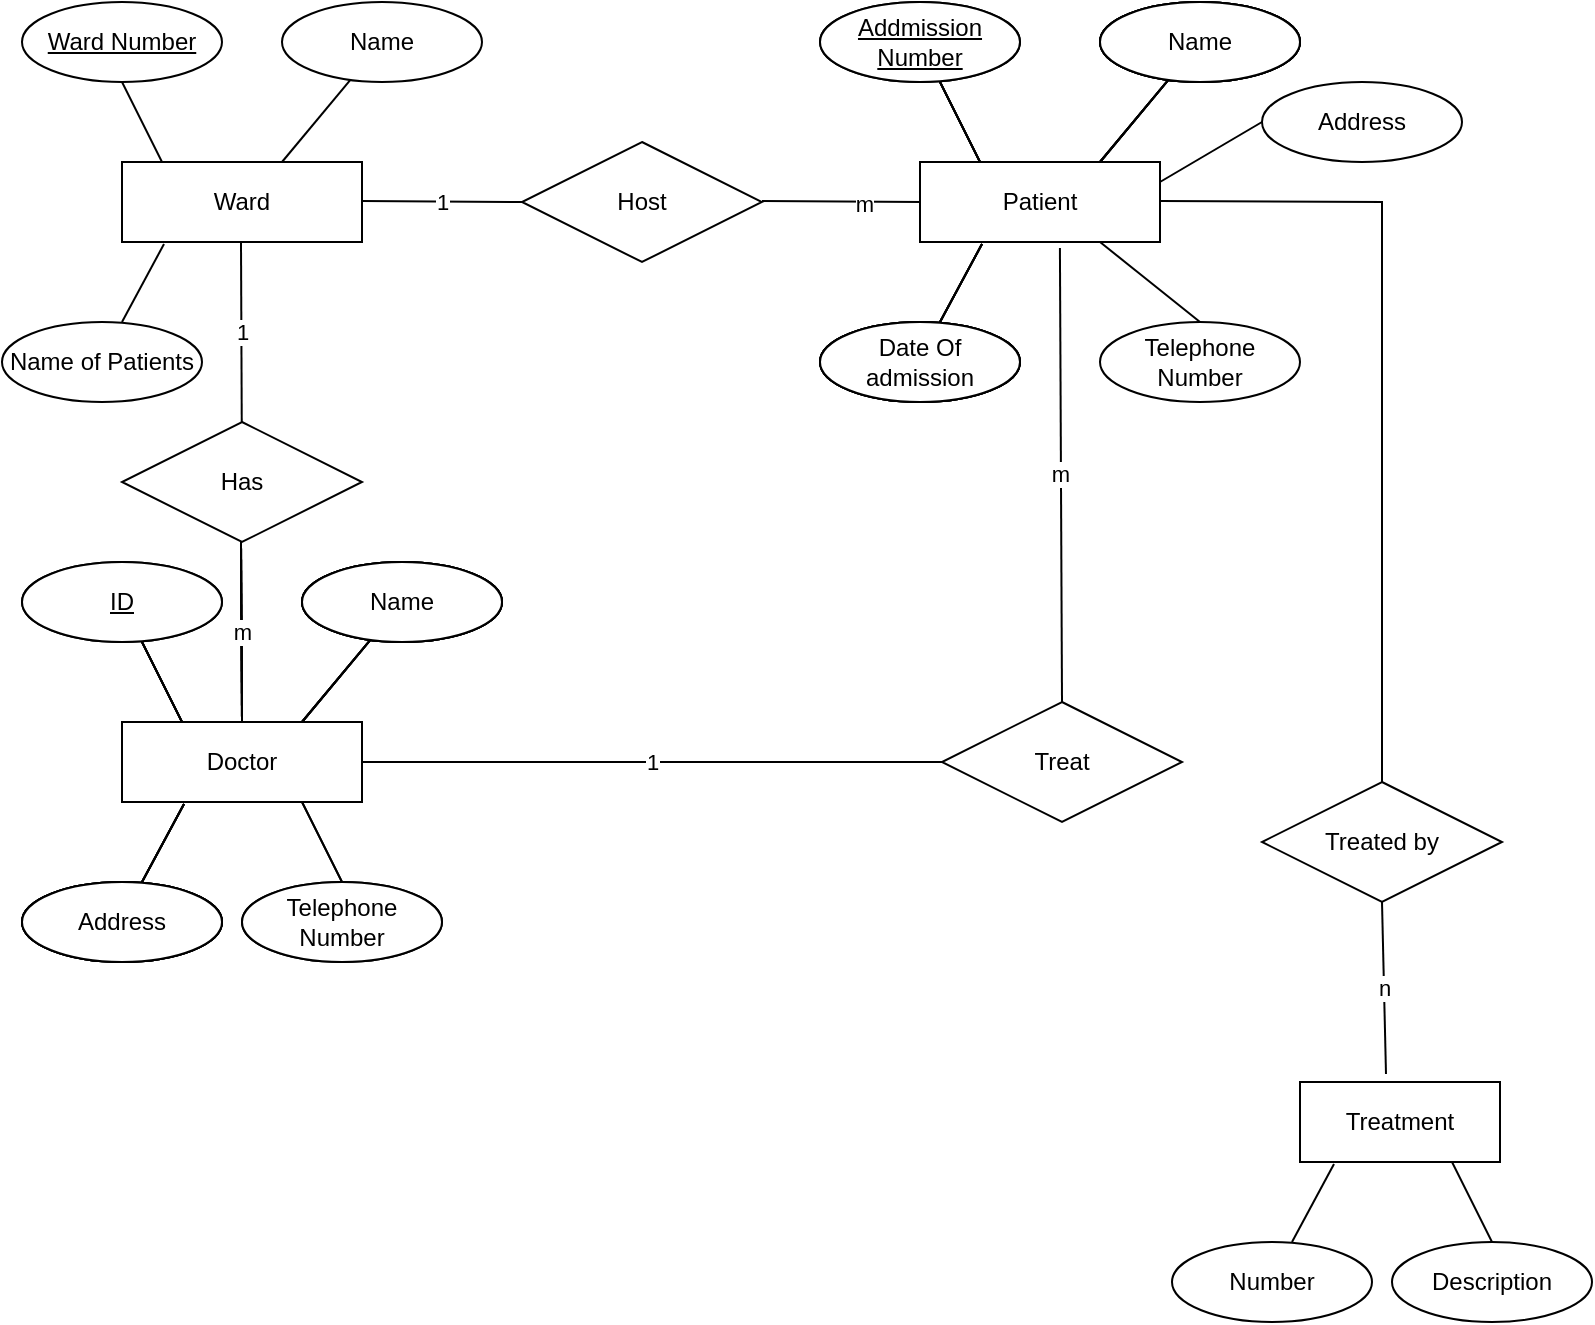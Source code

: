 <mxfile version="21.5.0" type="device">
  <diagram name="Page-1" id="eDkCeHle7_VE5sGdCCSo">
    <mxGraphModel dx="864" dy="516" grid="1" gridSize="10" guides="1" tooltips="1" connect="1" arrows="1" fold="1" page="1" pageScale="1" pageWidth="850" pageHeight="1100" math="0" shadow="0">
      <root>
        <mxCell id="0" />
        <mxCell id="1" parent="0" />
        <mxCell id="k0mcQcMzuhZOdmnRrV_q-1" value="Ward" style="rounded=0;whiteSpace=wrap;html=1;" vertex="1" parent="1">
          <mxGeometry x="70" y="80" width="120" height="40" as="geometry" />
        </mxCell>
        <mxCell id="k0mcQcMzuhZOdmnRrV_q-2" value="" style="endArrow=none;html=1;rounded=0;" edge="1" parent="1">
          <mxGeometry width="50" height="50" relative="1" as="geometry">
            <mxPoint x="90" y="80" as="sourcePoint" />
            <mxPoint x="70" y="40" as="targetPoint" />
          </mxGeometry>
        </mxCell>
        <mxCell id="k0mcQcMzuhZOdmnRrV_q-4" value="" style="endArrow=none;html=1;rounded=0;" edge="1" parent="1" target="k0mcQcMzuhZOdmnRrV_q-5">
          <mxGeometry relative="1" as="geometry">
            <mxPoint x="150" y="80" as="sourcePoint" />
            <mxPoint x="190" y="40" as="targetPoint" />
          </mxGeometry>
        </mxCell>
        <mxCell id="k0mcQcMzuhZOdmnRrV_q-5" value="Name" style="ellipse;whiteSpace=wrap;html=1;align=center;" vertex="1" parent="1">
          <mxGeometry x="150" width="100" height="40" as="geometry" />
        </mxCell>
        <mxCell id="k0mcQcMzuhZOdmnRrV_q-6" value="" style="endArrow=none;html=1;rounded=0;entryX=0.175;entryY=1.025;entryDx=0;entryDy=0;entryPerimeter=0;" edge="1" parent="1" target="k0mcQcMzuhZOdmnRrV_q-1">
          <mxGeometry relative="1" as="geometry">
            <mxPoint x="70" y="160" as="sourcePoint" />
            <mxPoint x="100" y="120" as="targetPoint" />
          </mxGeometry>
        </mxCell>
        <mxCell id="k0mcQcMzuhZOdmnRrV_q-7" value="Name of Patients" style="ellipse;whiteSpace=wrap;html=1;align=center;" vertex="1" parent="1">
          <mxGeometry x="10" y="160" width="100" height="40" as="geometry" />
        </mxCell>
        <mxCell id="k0mcQcMzuhZOdmnRrV_q-8" value="1" style="endArrow=none;html=1;rounded=0;" edge="1" parent="1" target="k0mcQcMzuhZOdmnRrV_q-9">
          <mxGeometry relative="1" as="geometry">
            <mxPoint x="129.5" y="120" as="sourcePoint" />
            <mxPoint x="130" y="240" as="targetPoint" />
          </mxGeometry>
        </mxCell>
        <mxCell id="k0mcQcMzuhZOdmnRrV_q-9" value="Has" style="shape=rhombus;perimeter=rhombusPerimeter;whiteSpace=wrap;html=1;align=center;" vertex="1" parent="1">
          <mxGeometry x="70" y="210" width="120" height="60" as="geometry" />
        </mxCell>
        <mxCell id="k0mcQcMzuhZOdmnRrV_q-10" value="" style="endArrow=none;html=1;rounded=0;" edge="1" parent="1">
          <mxGeometry relative="1" as="geometry">
            <mxPoint x="129.5" y="270" as="sourcePoint" />
            <mxPoint x="130" y="360" as="targetPoint" />
          </mxGeometry>
        </mxCell>
        <mxCell id="k0mcQcMzuhZOdmnRrV_q-11" value="Doctor" style="rounded=0;whiteSpace=wrap;html=1;" vertex="1" parent="1">
          <mxGeometry x="70" y="360" width="120" height="40" as="geometry" />
        </mxCell>
        <mxCell id="k0mcQcMzuhZOdmnRrV_q-12" value="" style="endArrow=none;html=1;rounded=0;" edge="1" parent="1">
          <mxGeometry width="50" height="50" relative="1" as="geometry">
            <mxPoint x="100" y="360" as="sourcePoint" />
            <mxPoint x="80" y="320" as="targetPoint" />
          </mxGeometry>
        </mxCell>
        <mxCell id="k0mcQcMzuhZOdmnRrV_q-14" value="" style="endArrow=none;html=1;rounded=0;" edge="1" parent="1" target="k0mcQcMzuhZOdmnRrV_q-15">
          <mxGeometry relative="1" as="geometry">
            <mxPoint x="160" y="360" as="sourcePoint" />
            <mxPoint x="200" y="320" as="targetPoint" />
          </mxGeometry>
        </mxCell>
        <mxCell id="k0mcQcMzuhZOdmnRrV_q-15" value="Name" style="ellipse;whiteSpace=wrap;html=1;align=center;" vertex="1" parent="1">
          <mxGeometry x="160" y="280" width="100" height="40" as="geometry" />
        </mxCell>
        <mxCell id="k0mcQcMzuhZOdmnRrV_q-16" value="" style="endArrow=none;html=1;rounded=0;entryX=0.175;entryY=1.025;entryDx=0;entryDy=0;entryPerimeter=0;" edge="1" parent="1">
          <mxGeometry relative="1" as="geometry">
            <mxPoint x="80" y="440" as="sourcePoint" />
            <mxPoint x="101" y="401" as="targetPoint" />
          </mxGeometry>
        </mxCell>
        <mxCell id="k0mcQcMzuhZOdmnRrV_q-17" value="Name of Patients" style="ellipse;whiteSpace=wrap;html=1;align=center;" vertex="1" parent="1">
          <mxGeometry x="20" y="440" width="100" height="40" as="geometry" />
        </mxCell>
        <mxCell id="k0mcQcMzuhZOdmnRrV_q-18" value="" style="endArrow=none;html=1;rounded=0;" edge="1" parent="1">
          <mxGeometry relative="1" as="geometry">
            <mxPoint x="129.5" y="270" as="sourcePoint" />
            <mxPoint x="130" y="360" as="targetPoint" />
          </mxGeometry>
        </mxCell>
        <mxCell id="k0mcQcMzuhZOdmnRrV_q-19" value="Doctor" style="rounded=0;whiteSpace=wrap;html=1;" vertex="1" parent="1">
          <mxGeometry x="70" y="360" width="120" height="40" as="geometry" />
        </mxCell>
        <mxCell id="k0mcQcMzuhZOdmnRrV_q-20" value="" style="endArrow=none;html=1;rounded=0;" edge="1" parent="1">
          <mxGeometry width="50" height="50" relative="1" as="geometry">
            <mxPoint x="100" y="360" as="sourcePoint" />
            <mxPoint x="80" y="320" as="targetPoint" />
          </mxGeometry>
        </mxCell>
        <mxCell id="k0mcQcMzuhZOdmnRrV_q-22" value="" style="endArrow=none;html=1;rounded=0;" edge="1" target="k0mcQcMzuhZOdmnRrV_q-23" parent="1">
          <mxGeometry relative="1" as="geometry">
            <mxPoint x="160" y="360" as="sourcePoint" />
            <mxPoint x="200" y="320" as="targetPoint" />
          </mxGeometry>
        </mxCell>
        <mxCell id="k0mcQcMzuhZOdmnRrV_q-23" value="Name" style="ellipse;whiteSpace=wrap;html=1;align=center;" vertex="1" parent="1">
          <mxGeometry x="160" y="280" width="100" height="40" as="geometry" />
        </mxCell>
        <mxCell id="k0mcQcMzuhZOdmnRrV_q-24" value="" style="endArrow=none;html=1;rounded=0;entryX=0.175;entryY=1.025;entryDx=0;entryDy=0;entryPerimeter=0;" edge="1" parent="1">
          <mxGeometry relative="1" as="geometry">
            <mxPoint x="80" y="440" as="sourcePoint" />
            <mxPoint x="101" y="401" as="targetPoint" />
          </mxGeometry>
        </mxCell>
        <mxCell id="k0mcQcMzuhZOdmnRrV_q-25" value="Address" style="ellipse;whiteSpace=wrap;html=1;align=center;" vertex="1" parent="1">
          <mxGeometry x="20" y="440" width="100" height="40" as="geometry" />
        </mxCell>
        <mxCell id="k0mcQcMzuhZOdmnRrV_q-33" value="Ward Number" style="ellipse;whiteSpace=wrap;html=1;align=center;fontStyle=4;" vertex="1" parent="1">
          <mxGeometry x="20" width="100" height="40" as="geometry" />
        </mxCell>
        <mxCell id="k0mcQcMzuhZOdmnRrV_q-34" value="ID" style="ellipse;whiteSpace=wrap;html=1;align=center;fontStyle=4;" vertex="1" parent="1">
          <mxGeometry x="20" y="280" width="100" height="40" as="geometry" />
        </mxCell>
        <mxCell id="k0mcQcMzuhZOdmnRrV_q-35" value="" style="endArrow=none;html=1;rounded=0;entryX=0.75;entryY=1;entryDx=0;entryDy=0;exitX=0.5;exitY=0;exitDx=0;exitDy=0;" edge="1" parent="1" source="k0mcQcMzuhZOdmnRrV_q-36" target="k0mcQcMzuhZOdmnRrV_q-19">
          <mxGeometry relative="1" as="geometry">
            <mxPoint x="190" y="450" as="sourcePoint" />
            <mxPoint x="211" y="401" as="targetPoint" />
          </mxGeometry>
        </mxCell>
        <mxCell id="k0mcQcMzuhZOdmnRrV_q-36" value="Telephone Number" style="ellipse;whiteSpace=wrap;html=1;align=center;" vertex="1" parent="1">
          <mxGeometry x="130" y="440" width="100" height="40" as="geometry" />
        </mxCell>
        <mxCell id="k0mcQcMzuhZOdmnRrV_q-37" value="1" style="endArrow=none;html=1;rounded=0;" edge="1" parent="1">
          <mxGeometry relative="1" as="geometry">
            <mxPoint x="190" y="99.5" as="sourcePoint" />
            <mxPoint x="270" y="100" as="targetPoint" />
          </mxGeometry>
        </mxCell>
        <mxCell id="k0mcQcMzuhZOdmnRrV_q-38" value="Host" style="shape=rhombus;perimeter=rhombusPerimeter;whiteSpace=wrap;html=1;align=center;" vertex="1" parent="1">
          <mxGeometry x="270" y="70" width="120" height="60" as="geometry" />
        </mxCell>
        <mxCell id="k0mcQcMzuhZOdmnRrV_q-39" value="" style="endArrow=none;html=1;rounded=0;" edge="1" parent="1">
          <mxGeometry relative="1" as="geometry">
            <mxPoint x="390" y="99.5" as="sourcePoint" />
            <mxPoint x="470" y="100" as="targetPoint" />
          </mxGeometry>
        </mxCell>
        <mxCell id="k0mcQcMzuhZOdmnRrV_q-134" value="m" style="edgeLabel;html=1;align=center;verticalAlign=middle;resizable=0;points=[];" vertex="1" connectable="0" parent="k0mcQcMzuhZOdmnRrV_q-39">
          <mxGeometry x="0.275" y="-1" relative="1" as="geometry">
            <mxPoint as="offset" />
          </mxGeometry>
        </mxCell>
        <mxCell id="k0mcQcMzuhZOdmnRrV_q-43" value="" style="endArrow=none;html=1;rounded=0;" edge="1" parent="1">
          <mxGeometry relative="1" as="geometry">
            <mxPoint x="129.5" y="270" as="sourcePoint" />
            <mxPoint x="130" y="360" as="targetPoint" />
          </mxGeometry>
        </mxCell>
        <mxCell id="k0mcQcMzuhZOdmnRrV_q-44" value="Doctor" style="rounded=0;whiteSpace=wrap;html=1;" vertex="1" parent="1">
          <mxGeometry x="70" y="360" width="120" height="40" as="geometry" />
        </mxCell>
        <mxCell id="k0mcQcMzuhZOdmnRrV_q-45" value="" style="endArrow=none;html=1;rounded=0;" edge="1" parent="1">
          <mxGeometry width="50" height="50" relative="1" as="geometry">
            <mxPoint x="100" y="360" as="sourcePoint" />
            <mxPoint x="80" y="320" as="targetPoint" />
          </mxGeometry>
        </mxCell>
        <mxCell id="k0mcQcMzuhZOdmnRrV_q-46" value="" style="endArrow=none;html=1;rounded=0;" edge="1" target="k0mcQcMzuhZOdmnRrV_q-47" parent="1">
          <mxGeometry relative="1" as="geometry">
            <mxPoint x="160" y="360" as="sourcePoint" />
            <mxPoint x="200" y="320" as="targetPoint" />
          </mxGeometry>
        </mxCell>
        <mxCell id="k0mcQcMzuhZOdmnRrV_q-47" value="Name" style="ellipse;whiteSpace=wrap;html=1;align=center;" vertex="1" parent="1">
          <mxGeometry x="160" y="280" width="100" height="40" as="geometry" />
        </mxCell>
        <mxCell id="k0mcQcMzuhZOdmnRrV_q-48" value="" style="endArrow=none;html=1;rounded=0;entryX=0.175;entryY=1.025;entryDx=0;entryDy=0;entryPerimeter=0;" edge="1" parent="1">
          <mxGeometry relative="1" as="geometry">
            <mxPoint x="80" y="440" as="sourcePoint" />
            <mxPoint x="101" y="401" as="targetPoint" />
          </mxGeometry>
        </mxCell>
        <mxCell id="k0mcQcMzuhZOdmnRrV_q-49" value="Name of Patients" style="ellipse;whiteSpace=wrap;html=1;align=center;" vertex="1" parent="1">
          <mxGeometry x="20" y="440" width="100" height="40" as="geometry" />
        </mxCell>
        <mxCell id="k0mcQcMzuhZOdmnRrV_q-50" value="m" style="endArrow=none;html=1;rounded=0;" edge="1" parent="1">
          <mxGeometry relative="1" as="geometry">
            <mxPoint x="129.5" y="270" as="sourcePoint" />
            <mxPoint x="130" y="360" as="targetPoint" />
          </mxGeometry>
        </mxCell>
        <mxCell id="k0mcQcMzuhZOdmnRrV_q-51" value="Doctor" style="rounded=0;whiteSpace=wrap;html=1;" vertex="1" parent="1">
          <mxGeometry x="70" y="360" width="120" height="40" as="geometry" />
        </mxCell>
        <mxCell id="k0mcQcMzuhZOdmnRrV_q-52" value="" style="endArrow=none;html=1;rounded=0;" edge="1" parent="1">
          <mxGeometry width="50" height="50" relative="1" as="geometry">
            <mxPoint x="100" y="360" as="sourcePoint" />
            <mxPoint x="80" y="320" as="targetPoint" />
          </mxGeometry>
        </mxCell>
        <mxCell id="k0mcQcMzuhZOdmnRrV_q-53" value="" style="endArrow=none;html=1;rounded=0;" edge="1" target="k0mcQcMzuhZOdmnRrV_q-54" parent="1">
          <mxGeometry relative="1" as="geometry">
            <mxPoint x="160" y="360" as="sourcePoint" />
            <mxPoint x="200" y="320" as="targetPoint" />
          </mxGeometry>
        </mxCell>
        <mxCell id="k0mcQcMzuhZOdmnRrV_q-54" value="Name" style="ellipse;whiteSpace=wrap;html=1;align=center;" vertex="1" parent="1">
          <mxGeometry x="160" y="280" width="100" height="40" as="geometry" />
        </mxCell>
        <mxCell id="k0mcQcMzuhZOdmnRrV_q-55" value="" style="endArrow=none;html=1;rounded=0;entryX=0.175;entryY=1.025;entryDx=0;entryDy=0;entryPerimeter=0;" edge="1" parent="1">
          <mxGeometry relative="1" as="geometry">
            <mxPoint x="80" y="440" as="sourcePoint" />
            <mxPoint x="101" y="401" as="targetPoint" />
          </mxGeometry>
        </mxCell>
        <mxCell id="k0mcQcMzuhZOdmnRrV_q-56" value="Address" style="ellipse;whiteSpace=wrap;html=1;align=center;" vertex="1" parent="1">
          <mxGeometry x="20" y="440" width="100" height="40" as="geometry" />
        </mxCell>
        <mxCell id="k0mcQcMzuhZOdmnRrV_q-57" value="ID" style="ellipse;whiteSpace=wrap;html=1;align=center;fontStyle=4;" vertex="1" parent="1">
          <mxGeometry x="20" y="280" width="100" height="40" as="geometry" />
        </mxCell>
        <mxCell id="k0mcQcMzuhZOdmnRrV_q-58" value="" style="endArrow=none;html=1;rounded=0;entryX=0.75;entryY=1;entryDx=0;entryDy=0;exitX=0.5;exitY=0;exitDx=0;exitDy=0;" edge="1" source="k0mcQcMzuhZOdmnRrV_q-59" target="k0mcQcMzuhZOdmnRrV_q-51" parent="1">
          <mxGeometry relative="1" as="geometry">
            <mxPoint x="190" y="450" as="sourcePoint" />
            <mxPoint x="211" y="401" as="targetPoint" />
          </mxGeometry>
        </mxCell>
        <mxCell id="k0mcQcMzuhZOdmnRrV_q-59" value="Telephone Number" style="ellipse;whiteSpace=wrap;html=1;align=center;" vertex="1" parent="1">
          <mxGeometry x="130" y="440" width="100" height="40" as="geometry" />
        </mxCell>
        <mxCell id="k0mcQcMzuhZOdmnRrV_q-60" value="Doctor" style="rounded=0;whiteSpace=wrap;html=1;" vertex="1" parent="1">
          <mxGeometry x="469" y="80" width="120" height="40" as="geometry" />
        </mxCell>
        <mxCell id="k0mcQcMzuhZOdmnRrV_q-61" value="" style="endArrow=none;html=1;rounded=0;" edge="1" parent="1">
          <mxGeometry width="50" height="50" relative="1" as="geometry">
            <mxPoint x="499" y="80" as="sourcePoint" />
            <mxPoint x="479" y="40" as="targetPoint" />
          </mxGeometry>
        </mxCell>
        <mxCell id="k0mcQcMzuhZOdmnRrV_q-62" value="" style="endArrow=none;html=1;rounded=0;" edge="1" parent="1" target="k0mcQcMzuhZOdmnRrV_q-63">
          <mxGeometry relative="1" as="geometry">
            <mxPoint x="559" y="80" as="sourcePoint" />
            <mxPoint x="599" y="40" as="targetPoint" />
          </mxGeometry>
        </mxCell>
        <mxCell id="k0mcQcMzuhZOdmnRrV_q-63" value="Name" style="ellipse;whiteSpace=wrap;html=1;align=center;" vertex="1" parent="1">
          <mxGeometry x="559" width="100" height="40" as="geometry" />
        </mxCell>
        <mxCell id="k0mcQcMzuhZOdmnRrV_q-64" value="" style="endArrow=none;html=1;rounded=0;entryX=0.175;entryY=1.025;entryDx=0;entryDy=0;entryPerimeter=0;" edge="1" parent="1">
          <mxGeometry relative="1" as="geometry">
            <mxPoint x="479" y="160" as="sourcePoint" />
            <mxPoint x="500" y="121" as="targetPoint" />
          </mxGeometry>
        </mxCell>
        <mxCell id="k0mcQcMzuhZOdmnRrV_q-65" value="Name of Patients" style="ellipse;whiteSpace=wrap;html=1;align=center;" vertex="1" parent="1">
          <mxGeometry x="419" y="160" width="100" height="40" as="geometry" />
        </mxCell>
        <mxCell id="k0mcQcMzuhZOdmnRrV_q-66" value="Doctor" style="rounded=0;whiteSpace=wrap;html=1;" vertex="1" parent="1">
          <mxGeometry x="469" y="80" width="120" height="40" as="geometry" />
        </mxCell>
        <mxCell id="k0mcQcMzuhZOdmnRrV_q-67" value="" style="endArrow=none;html=1;rounded=0;" edge="1" parent="1">
          <mxGeometry width="50" height="50" relative="1" as="geometry">
            <mxPoint x="499" y="80" as="sourcePoint" />
            <mxPoint x="479" y="40" as="targetPoint" />
          </mxGeometry>
        </mxCell>
        <mxCell id="k0mcQcMzuhZOdmnRrV_q-68" value="" style="endArrow=none;html=1;rounded=0;" edge="1" parent="1" target="k0mcQcMzuhZOdmnRrV_q-69">
          <mxGeometry relative="1" as="geometry">
            <mxPoint x="559" y="80" as="sourcePoint" />
            <mxPoint x="599" y="40" as="targetPoint" />
          </mxGeometry>
        </mxCell>
        <mxCell id="k0mcQcMzuhZOdmnRrV_q-69" value="Name" style="ellipse;whiteSpace=wrap;html=1;align=center;" vertex="1" parent="1">
          <mxGeometry x="559" width="100" height="40" as="geometry" />
        </mxCell>
        <mxCell id="k0mcQcMzuhZOdmnRrV_q-70" value="" style="endArrow=none;html=1;rounded=0;entryX=0.175;entryY=1.025;entryDx=0;entryDy=0;entryPerimeter=0;" edge="1" parent="1">
          <mxGeometry relative="1" as="geometry">
            <mxPoint x="479" y="160" as="sourcePoint" />
            <mxPoint x="500" y="121" as="targetPoint" />
          </mxGeometry>
        </mxCell>
        <mxCell id="k0mcQcMzuhZOdmnRrV_q-71" value="Address" style="ellipse;whiteSpace=wrap;html=1;align=center;" vertex="1" parent="1">
          <mxGeometry x="419" y="160" width="100" height="40" as="geometry" />
        </mxCell>
        <mxCell id="k0mcQcMzuhZOdmnRrV_q-72" value="ID" style="ellipse;whiteSpace=wrap;html=1;align=center;fontStyle=4;" vertex="1" parent="1">
          <mxGeometry x="419" width="100" height="40" as="geometry" />
        </mxCell>
        <mxCell id="k0mcQcMzuhZOdmnRrV_q-75" value="Doctor" style="rounded=0;whiteSpace=wrap;html=1;" vertex="1" parent="1">
          <mxGeometry x="469" y="80" width="120" height="40" as="geometry" />
        </mxCell>
        <mxCell id="k0mcQcMzuhZOdmnRrV_q-76" value="" style="endArrow=none;html=1;rounded=0;" edge="1" parent="1">
          <mxGeometry width="50" height="50" relative="1" as="geometry">
            <mxPoint x="499" y="80" as="sourcePoint" />
            <mxPoint x="479" y="40" as="targetPoint" />
          </mxGeometry>
        </mxCell>
        <mxCell id="k0mcQcMzuhZOdmnRrV_q-77" value="" style="endArrow=none;html=1;rounded=0;" edge="1" parent="1" target="k0mcQcMzuhZOdmnRrV_q-78">
          <mxGeometry relative="1" as="geometry">
            <mxPoint x="559" y="80" as="sourcePoint" />
            <mxPoint x="599" y="40" as="targetPoint" />
          </mxGeometry>
        </mxCell>
        <mxCell id="k0mcQcMzuhZOdmnRrV_q-78" value="Name" style="ellipse;whiteSpace=wrap;html=1;align=center;" vertex="1" parent="1">
          <mxGeometry x="559" width="100" height="40" as="geometry" />
        </mxCell>
        <mxCell id="k0mcQcMzuhZOdmnRrV_q-79" value="" style="endArrow=none;html=1;rounded=0;entryX=0.175;entryY=1.025;entryDx=0;entryDy=0;entryPerimeter=0;" edge="1" parent="1">
          <mxGeometry relative="1" as="geometry">
            <mxPoint x="479" y="160" as="sourcePoint" />
            <mxPoint x="500" y="121" as="targetPoint" />
          </mxGeometry>
        </mxCell>
        <mxCell id="k0mcQcMzuhZOdmnRrV_q-80" value="Name of Patients" style="ellipse;whiteSpace=wrap;html=1;align=center;" vertex="1" parent="1">
          <mxGeometry x="419" y="160" width="100" height="40" as="geometry" />
        </mxCell>
        <mxCell id="k0mcQcMzuhZOdmnRrV_q-81" value="Patient" style="rounded=0;whiteSpace=wrap;html=1;" vertex="1" parent="1">
          <mxGeometry x="469" y="80" width="120" height="40" as="geometry" />
        </mxCell>
        <mxCell id="k0mcQcMzuhZOdmnRrV_q-82" value="" style="endArrow=none;html=1;rounded=0;" edge="1" parent="1">
          <mxGeometry width="50" height="50" relative="1" as="geometry">
            <mxPoint x="499" y="80" as="sourcePoint" />
            <mxPoint x="479" y="40" as="targetPoint" />
          </mxGeometry>
        </mxCell>
        <mxCell id="k0mcQcMzuhZOdmnRrV_q-83" value="" style="endArrow=none;html=1;rounded=0;" edge="1" parent="1" target="k0mcQcMzuhZOdmnRrV_q-84">
          <mxGeometry relative="1" as="geometry">
            <mxPoint x="559" y="80" as="sourcePoint" />
            <mxPoint x="599" y="40" as="targetPoint" />
          </mxGeometry>
        </mxCell>
        <mxCell id="k0mcQcMzuhZOdmnRrV_q-84" value="Name" style="ellipse;whiteSpace=wrap;html=1;align=center;" vertex="1" parent="1">
          <mxGeometry x="559" width="100" height="40" as="geometry" />
        </mxCell>
        <mxCell id="k0mcQcMzuhZOdmnRrV_q-85" value="" style="endArrow=none;html=1;rounded=0;entryX=0.175;entryY=1.025;entryDx=0;entryDy=0;entryPerimeter=0;" edge="1" parent="1">
          <mxGeometry relative="1" as="geometry">
            <mxPoint x="479" y="160" as="sourcePoint" />
            <mxPoint x="500" y="121" as="targetPoint" />
          </mxGeometry>
        </mxCell>
        <mxCell id="k0mcQcMzuhZOdmnRrV_q-86" value="Date Of admission" style="ellipse;whiteSpace=wrap;html=1;align=center;" vertex="1" parent="1">
          <mxGeometry x="419" y="160" width="100" height="40" as="geometry" />
        </mxCell>
        <mxCell id="k0mcQcMzuhZOdmnRrV_q-87" value="Addmission Number" style="ellipse;whiteSpace=wrap;html=1;align=center;fontStyle=4;" vertex="1" parent="1">
          <mxGeometry x="419" width="100" height="40" as="geometry" />
        </mxCell>
        <mxCell id="k0mcQcMzuhZOdmnRrV_q-88" value="" style="endArrow=none;html=1;rounded=0;entryX=0.75;entryY=1;entryDx=0;entryDy=0;exitX=0.5;exitY=0;exitDx=0;exitDy=0;" edge="1" parent="1" source="k0mcQcMzuhZOdmnRrV_q-89" target="k0mcQcMzuhZOdmnRrV_q-81">
          <mxGeometry relative="1" as="geometry">
            <mxPoint x="589" y="170" as="sourcePoint" />
            <mxPoint x="610" y="121" as="targetPoint" />
          </mxGeometry>
        </mxCell>
        <mxCell id="k0mcQcMzuhZOdmnRrV_q-89" value="Telephone Number" style="ellipse;whiteSpace=wrap;html=1;align=center;" vertex="1" parent="1">
          <mxGeometry x="559" y="160" width="100" height="40" as="geometry" />
        </mxCell>
        <mxCell id="k0mcQcMzuhZOdmnRrV_q-120" value="" style="endArrow=none;html=1;rounded=0;entryX=0;entryY=0.5;entryDx=0;entryDy=0;exitX=1;exitY=0.25;exitDx=0;exitDy=0;" edge="1" parent="1" target="k0mcQcMzuhZOdmnRrV_q-121" source="k0mcQcMzuhZOdmnRrV_q-81">
          <mxGeometry relative="1" as="geometry">
            <mxPoint x="629" y="150" as="sourcePoint" />
            <mxPoint x="669" y="110" as="targetPoint" />
          </mxGeometry>
        </mxCell>
        <mxCell id="k0mcQcMzuhZOdmnRrV_q-121" value="Address" style="ellipse;whiteSpace=wrap;html=1;align=center;" vertex="1" parent="1">
          <mxGeometry x="640" y="40" width="100" height="40" as="geometry" />
        </mxCell>
        <mxCell id="k0mcQcMzuhZOdmnRrV_q-122" value="Treat" style="shape=rhombus;perimeter=rhombusPerimeter;whiteSpace=wrap;html=1;align=center;" vertex="1" parent="1">
          <mxGeometry x="480" y="350" width="120" height="60" as="geometry" />
        </mxCell>
        <mxCell id="k0mcQcMzuhZOdmnRrV_q-123" value="1" style="endArrow=none;html=1;rounded=0;entryX=0;entryY=0.5;entryDx=0;entryDy=0;" edge="1" parent="1" target="k0mcQcMzuhZOdmnRrV_q-122">
          <mxGeometry relative="1" as="geometry">
            <mxPoint x="190" y="380" as="sourcePoint" />
            <mxPoint x="340" y="379.5" as="targetPoint" />
          </mxGeometry>
        </mxCell>
        <mxCell id="k0mcQcMzuhZOdmnRrV_q-124" value="m" style="endArrow=none;html=1;rounded=0;exitX=0.583;exitY=1.075;exitDx=0;exitDy=0;exitPerimeter=0;" edge="1" parent="1" source="k0mcQcMzuhZOdmnRrV_q-81">
          <mxGeometry relative="1" as="geometry">
            <mxPoint x="380" y="350" as="sourcePoint" />
            <mxPoint x="540" y="350" as="targetPoint" />
          </mxGeometry>
        </mxCell>
        <mxCell id="k0mcQcMzuhZOdmnRrV_q-125" value="" style="endArrow=none;html=1;rounded=0;" edge="1" parent="1">
          <mxGeometry relative="1" as="geometry">
            <mxPoint x="589" y="99.5" as="sourcePoint" />
            <mxPoint x="700" y="390" as="targetPoint" />
            <Array as="points">
              <mxPoint x="700" y="100" />
            </Array>
          </mxGeometry>
        </mxCell>
        <mxCell id="k0mcQcMzuhZOdmnRrV_q-126" value="Treated by" style="shape=rhombus;perimeter=rhombusPerimeter;whiteSpace=wrap;html=1;align=center;" vertex="1" parent="1">
          <mxGeometry x="640" y="390" width="120" height="60" as="geometry" />
        </mxCell>
        <mxCell id="k0mcQcMzuhZOdmnRrV_q-127" value="" style="endArrow=none;html=1;rounded=0;" edge="1" parent="1" target="k0mcQcMzuhZOdmnRrV_q-128">
          <mxGeometry relative="1" as="geometry">
            <mxPoint x="700" y="550" as="sourcePoint" />
            <mxPoint x="700" y="450" as="targetPoint" />
          </mxGeometry>
        </mxCell>
        <mxCell id="k0mcQcMzuhZOdmnRrV_q-128" value="Treatment" style="whiteSpace=wrap;html=1;align=center;" vertex="1" parent="1">
          <mxGeometry x="659" y="540" width="100" height="40" as="geometry" />
        </mxCell>
        <mxCell id="k0mcQcMzuhZOdmnRrV_q-129" value="n" style="endArrow=none;html=1;rounded=0;exitX=0.43;exitY=-0.1;exitDx=0;exitDy=0;exitPerimeter=0;" edge="1" parent="1" source="k0mcQcMzuhZOdmnRrV_q-128">
          <mxGeometry relative="1" as="geometry">
            <mxPoint x="540" y="450" as="sourcePoint" />
            <mxPoint x="700" y="450" as="targetPoint" />
          </mxGeometry>
        </mxCell>
        <mxCell id="k0mcQcMzuhZOdmnRrV_q-130" value="" style="endArrow=none;html=1;rounded=0;entryX=0.175;entryY=1.025;entryDx=0;entryDy=0;entryPerimeter=0;" edge="1" parent="1">
          <mxGeometry relative="1" as="geometry">
            <mxPoint x="655" y="620" as="sourcePoint" />
            <mxPoint x="676" y="581" as="targetPoint" />
          </mxGeometry>
        </mxCell>
        <mxCell id="k0mcQcMzuhZOdmnRrV_q-131" value="Number" style="ellipse;whiteSpace=wrap;html=1;align=center;" vertex="1" parent="1">
          <mxGeometry x="595" y="620" width="100" height="40" as="geometry" />
        </mxCell>
        <mxCell id="k0mcQcMzuhZOdmnRrV_q-132" value="" style="endArrow=none;html=1;rounded=0;entryX=0.75;entryY=1;entryDx=0;entryDy=0;exitX=0.5;exitY=0;exitDx=0;exitDy=0;" edge="1" parent="1" source="k0mcQcMzuhZOdmnRrV_q-133">
          <mxGeometry relative="1" as="geometry">
            <mxPoint x="765" y="630" as="sourcePoint" />
            <mxPoint x="735" y="580" as="targetPoint" />
          </mxGeometry>
        </mxCell>
        <mxCell id="k0mcQcMzuhZOdmnRrV_q-133" value="Description" style="ellipse;whiteSpace=wrap;html=1;align=center;" vertex="1" parent="1">
          <mxGeometry x="705" y="620" width="100" height="40" as="geometry" />
        </mxCell>
      </root>
    </mxGraphModel>
  </diagram>
</mxfile>
